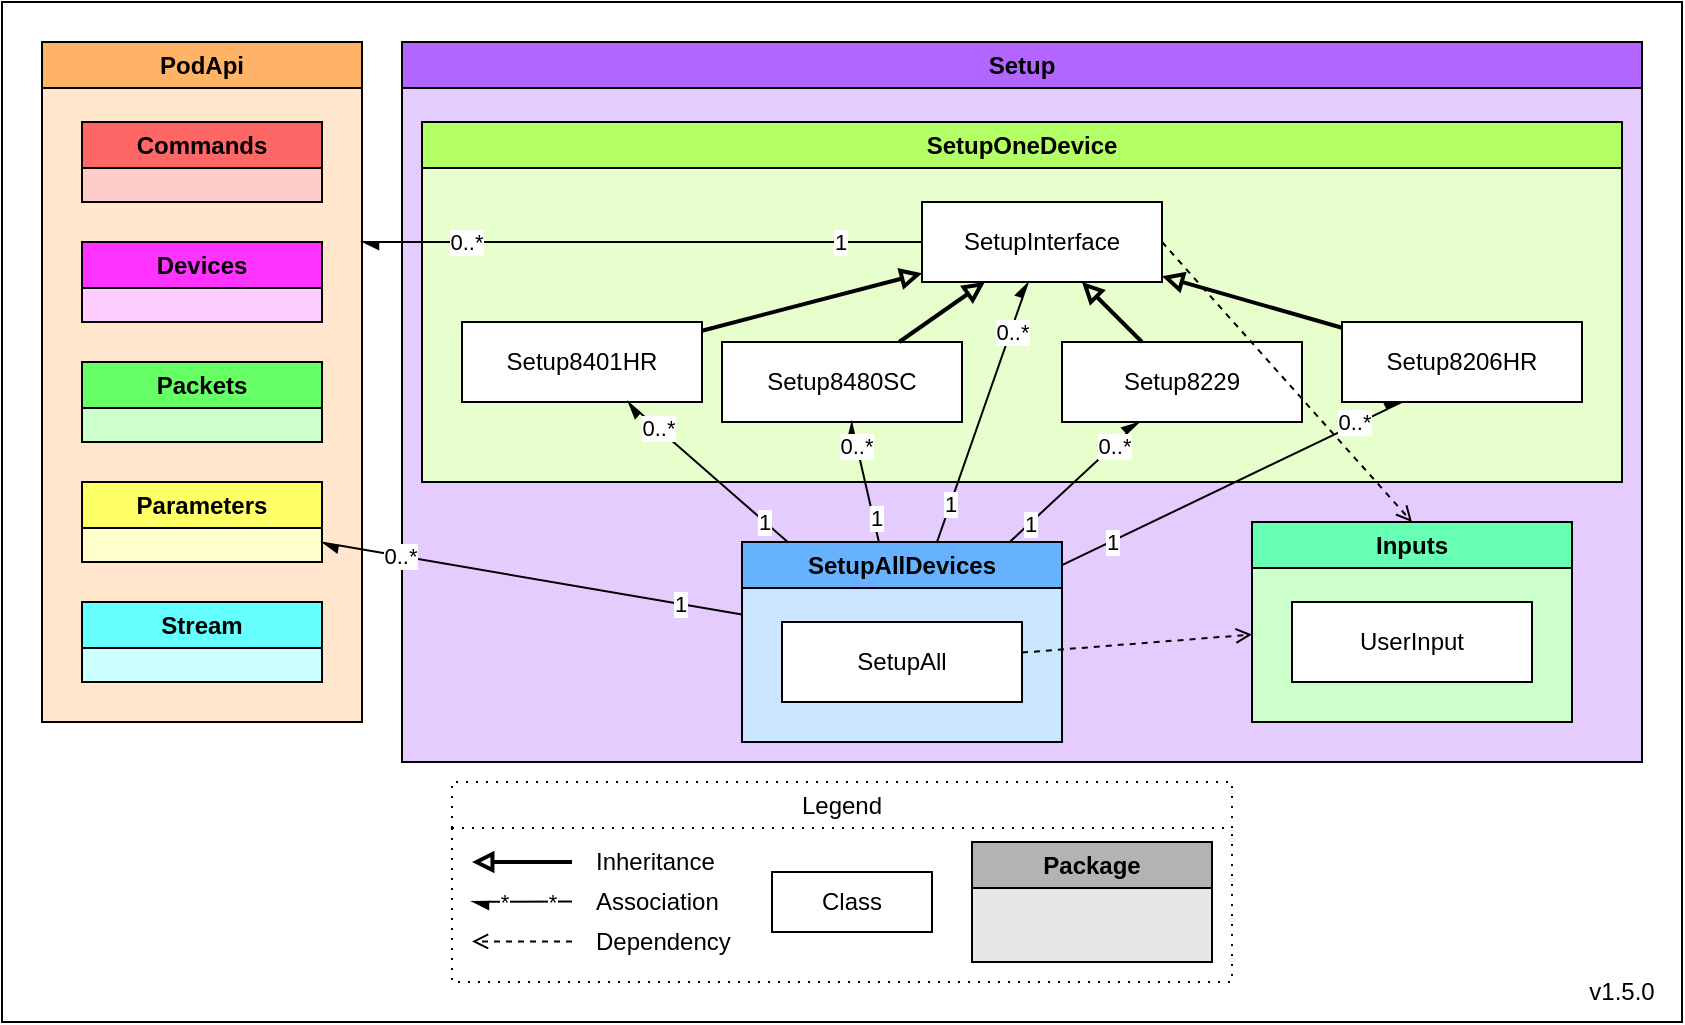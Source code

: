 <mxfile version="21.5.1" type="device">
  <diagram id="tKf8XaDg9jeE4zYhGg8-" name="Setup">
    <mxGraphModel dx="1418" dy="820" grid="1" gridSize="10" guides="1" tooltips="1" connect="1" arrows="1" fold="1" page="1" pageScale="1" pageWidth="850" pageHeight="1100" math="0" shadow="0">
      <root>
        <mxCell id="0" />
        <mxCell id="1" parent="0" />
        <mxCell id="Slde9tUgmKoTj4hSh21i-1" value="" style="rounded=0;whiteSpace=wrap;html=1;" parent="1" vertex="1">
          <mxGeometry x="5" y="10" width="840" height="510" as="geometry" />
        </mxCell>
        <mxCell id="Slde9tUgmKoTj4hSh21i-2" value="Legend" style="swimlane;whiteSpace=wrap;html=1;gradientColor=none;dashed=1;dashPattern=1 4;fontStyle=0" parent="1" vertex="1">
          <mxGeometry x="230" y="400" width="390" height="100" as="geometry" />
        </mxCell>
        <mxCell id="Slde9tUgmKoTj4hSh21i-3" value="Inheritance" style="text;html=1;strokeColor=none;fillColor=none;align=left;verticalAlign=middle;whiteSpace=wrap;rounded=0;fontStyle=0" parent="Slde9tUgmKoTj4hSh21i-2" vertex="1">
          <mxGeometry x="70" y="30" width="80" height="20" as="geometry" />
        </mxCell>
        <mxCell id="Slde9tUgmKoTj4hSh21i-4" value="" style="endArrow=block;html=1;endFill=0;strokeWidth=2;fontStyle=0" parent="Slde9tUgmKoTj4hSh21i-2" edge="1">
          <mxGeometry width="50" height="50" relative="1" as="geometry">
            <mxPoint x="60" y="40" as="sourcePoint" />
            <mxPoint x="10" y="40" as="targetPoint" />
          </mxGeometry>
        </mxCell>
        <mxCell id="Slde9tUgmKoTj4hSh21i-5" value="Association" style="text;html=1;strokeColor=none;fillColor=none;align=left;verticalAlign=middle;whiteSpace=wrap;rounded=0;fontStyle=0" parent="Slde9tUgmKoTj4hSh21i-2" vertex="1">
          <mxGeometry x="70" y="50" width="80" height="20" as="geometry" />
        </mxCell>
        <mxCell id="Slde9tUgmKoTj4hSh21i-9" value="Class" style="rounded=0;whiteSpace=wrap;html=1;" parent="Slde9tUgmKoTj4hSh21i-2" vertex="1">
          <mxGeometry x="160" y="45" width="80" height="30" as="geometry" />
        </mxCell>
        <mxCell id="Slde9tUgmKoTj4hSh21i-10" value="Package" style="swimlane;whiteSpace=wrap;html=1;fillColor=#B3B3B3;swimlaneFillColor=#E6E6E6;" parent="Slde9tUgmKoTj4hSh21i-2" vertex="1">
          <mxGeometry x="260" y="30" width="120" height="60" as="geometry" />
        </mxCell>
        <mxCell id="Slde9tUgmKoTj4hSh21i-11" value="" style="endArrow=open;html=1;endFill=0;dashed=1;fontStyle=0" parent="Slde9tUgmKoTj4hSh21i-2" edge="1">
          <mxGeometry width="50" height="50" relative="1" as="geometry">
            <mxPoint x="60" y="79.71" as="sourcePoint" />
            <mxPoint x="10" y="79.71" as="targetPoint" />
          </mxGeometry>
        </mxCell>
        <mxCell id="Slde9tUgmKoTj4hSh21i-12" value="Dependency" style="text;html=1;strokeColor=none;fillColor=none;align=left;verticalAlign=middle;whiteSpace=wrap;rounded=0;fontStyle=0" parent="Slde9tUgmKoTj4hSh21i-2" vertex="1">
          <mxGeometry x="70" y="70" width="80" height="20" as="geometry" />
        </mxCell>
        <mxCell id="GcOCYpmFMNabENArMYts-40" value="" style="endArrow=async;html=1;endFill=1;fontStyle=0" edge="1" parent="Slde9tUgmKoTj4hSh21i-2">
          <mxGeometry width="50" height="50" relative="1" as="geometry">
            <mxPoint x="60" y="59.71" as="sourcePoint" />
            <mxPoint x="10" y="59.96" as="targetPoint" />
          </mxGeometry>
        </mxCell>
        <mxCell id="GcOCYpmFMNabENArMYts-41" value="*" style="edgeLabel;html=1;align=center;verticalAlign=middle;resizable=0;points=[];fontStyle=0" vertex="1" connectable="0" parent="GcOCYpmFMNabENArMYts-40">
          <mxGeometry x="0.627" relative="1" as="geometry">
            <mxPoint x="6" as="offset" />
          </mxGeometry>
        </mxCell>
        <mxCell id="GcOCYpmFMNabENArMYts-42" value="*&lt;br&gt;" style="edgeLabel;html=1;align=center;verticalAlign=middle;resizable=0;points=[];fontStyle=0" vertex="1" connectable="0" parent="GcOCYpmFMNabENArMYts-40">
          <mxGeometry x="-0.706" relative="1" as="geometry">
            <mxPoint x="-3" as="offset" />
          </mxGeometry>
        </mxCell>
        <mxCell id="Slde9tUgmKoTj4hSh21i-13" value="v1.5.0" style="text;html=1;strokeColor=none;fillColor=none;align=center;verticalAlign=middle;whiteSpace=wrap;rounded=0;fontStyle=0" parent="1" vertex="1">
          <mxGeometry x="785" y="490" width="60" height="30" as="geometry" />
        </mxCell>
        <mxCell id="R2ghkeG9O-_2AuDWkGvL-6" value="Setup" style="swimlane;whiteSpace=wrap;html=1;fillColor=#B266FF;swimlaneFillColor=#E5CCFF;" parent="1" vertex="1">
          <mxGeometry x="205" y="30" width="620" height="360" as="geometry" />
        </mxCell>
        <mxCell id="R2ghkeG9O-_2AuDWkGvL-4" value="SetupOneDevice" style="swimlane;whiteSpace=wrap;html=1;fillColor=#B3FF66;swimlaneFillColor=#E6FFCC;" parent="R2ghkeG9O-_2AuDWkGvL-6" vertex="1">
          <mxGeometry x="10" y="40" width="600" height="180" as="geometry" />
        </mxCell>
        <mxCell id="x58oY4TgvYuZlQ18G-Yt-39" value="Setup8401HR" style="rounded=0;whiteSpace=wrap;html=1;fontStyle=0" parent="R2ghkeG9O-_2AuDWkGvL-4" vertex="1">
          <mxGeometry x="20" y="100" width="120" height="40" as="geometry" />
        </mxCell>
        <mxCell id="x58oY4TgvYuZlQ18G-Yt-43" value="&lt;span&gt;Setup8480SC&lt;/span&gt;" style="rounded=0;whiteSpace=wrap;html=1;fontStyle=0" parent="R2ghkeG9O-_2AuDWkGvL-4" vertex="1">
          <mxGeometry x="150" y="110" width="120" height="40" as="geometry" />
        </mxCell>
        <mxCell id="x58oY4TgvYuZlQ18G-Yt-41" value="SetupInterface" style="rounded=0;whiteSpace=wrap;html=1;fontStyle=0" parent="R2ghkeG9O-_2AuDWkGvL-4" vertex="1">
          <mxGeometry x="250" y="40" width="120" height="40" as="geometry" />
        </mxCell>
        <mxCell id="x58oY4TgvYuZlQ18G-Yt-4" value="" style="endArrow=block;html=1;endFill=0;strokeWidth=2;fontStyle=0" parent="R2ghkeG9O-_2AuDWkGvL-4" source="x58oY4TgvYuZlQ18G-Yt-39" target="x58oY4TgvYuZlQ18G-Yt-41" edge="1">
          <mxGeometry width="50" height="50" relative="1" as="geometry">
            <mxPoint x="-11" y="788.22" as="sourcePoint" />
            <mxPoint x="-248" y="937.22" as="targetPoint" />
          </mxGeometry>
        </mxCell>
        <mxCell id="x58oY4TgvYuZlQ18G-Yt-8" value="" style="endArrow=block;html=1;endFill=0;strokeWidth=2;fontStyle=0" parent="R2ghkeG9O-_2AuDWkGvL-4" source="x58oY4TgvYuZlQ18G-Yt-43" target="x58oY4TgvYuZlQ18G-Yt-41" edge="1">
          <mxGeometry width="50" height="50" relative="1" as="geometry">
            <mxPoint x="111" y="1202.22" as="sourcePoint" />
            <mxPoint x="18" y="1073.22" as="targetPoint" />
          </mxGeometry>
        </mxCell>
        <mxCell id="x58oY4TgvYuZlQ18G-Yt-42" value="Setup8229" style="rounded=0;whiteSpace=wrap;html=1;fontStyle=0" parent="R2ghkeG9O-_2AuDWkGvL-4" vertex="1">
          <mxGeometry x="320" y="110" width="120" height="40" as="geometry" />
        </mxCell>
        <mxCell id="x58oY4TgvYuZlQ18G-Yt-7" value="" style="endArrow=block;html=1;endFill=0;strokeWidth=2;fontStyle=0" parent="R2ghkeG9O-_2AuDWkGvL-4" source="x58oY4TgvYuZlQ18G-Yt-42" target="x58oY4TgvYuZlQ18G-Yt-41" edge="1">
          <mxGeometry width="50" height="50" relative="1" as="geometry">
            <mxPoint x="117" y="819.22" as="sourcePoint" />
            <mxPoint x="21" y="959.22" as="targetPoint" />
          </mxGeometry>
        </mxCell>
        <mxCell id="x58oY4TgvYuZlQ18G-Yt-35" value="Setup8206HR" style="rounded=0;whiteSpace=wrap;html=1;fontStyle=0" parent="R2ghkeG9O-_2AuDWkGvL-4" vertex="1">
          <mxGeometry x="460" y="100" width="120" height="40" as="geometry" />
        </mxCell>
        <mxCell id="x58oY4TgvYuZlQ18G-Yt-3" value="" style="endArrow=block;html=1;endFill=0;strokeWidth=2;fontStyle=0" parent="R2ghkeG9O-_2AuDWkGvL-4" source="x58oY4TgvYuZlQ18G-Yt-35" target="x58oY4TgvYuZlQ18G-Yt-41" edge="1">
          <mxGeometry width="50" height="50" relative="1" as="geometry">
            <mxPoint x="-470" y="787.22" as="sourcePoint" />
            <mxPoint x="-550" y="769.22" as="targetPoint" />
          </mxGeometry>
        </mxCell>
        <mxCell id="R2ghkeG9O-_2AuDWkGvL-1" value="Inputs" style="swimlane;whiteSpace=wrap;html=1;fillColor=#66FFB3;swimlaneFillColor=#CCFFCC;" parent="R2ghkeG9O-_2AuDWkGvL-6" vertex="1">
          <mxGeometry x="425" y="240" width="160" height="100" as="geometry" />
        </mxCell>
        <mxCell id="x58oY4TgvYuZlQ18G-Yt-40" value="UserInput" style="rounded=0;whiteSpace=wrap;html=1;fontStyle=0" parent="R2ghkeG9O-_2AuDWkGvL-1" vertex="1">
          <mxGeometry x="20" y="40" width="120" height="40" as="geometry" />
        </mxCell>
        <mxCell id="x58oY4TgvYuZlQ18G-Yt-5" value="" style="endArrow=open;html=1;endFill=0;dashed=1;fontStyle=0;exitX=1;exitY=0.5;exitDx=0;exitDy=0;entryX=0.5;entryY=0;entryDx=0;entryDy=0;" parent="R2ghkeG9O-_2AuDWkGvL-6" source="x58oY4TgvYuZlQ18G-Yt-41" target="R2ghkeG9O-_2AuDWkGvL-1" edge="1">
          <mxGeometry width="50" height="50" relative="1" as="geometry">
            <mxPoint x="574" y="125.22" as="sourcePoint" />
            <mxPoint x="425" y="270" as="targetPoint" />
          </mxGeometry>
        </mxCell>
        <mxCell id="3bQQR4EIXgQ4GpRWXqI2-1" value="SetupAllDevices" style="swimlane;whiteSpace=wrap;html=1;fillColor=#66B2FF;swimlaneFillColor=#CCE5FF;" parent="R2ghkeG9O-_2AuDWkGvL-6" vertex="1">
          <mxGeometry x="170" y="250" width="160" height="100" as="geometry" />
        </mxCell>
        <mxCell id="x58oY4TgvYuZlQ18G-Yt-34" value="SetupAll" style="rounded=0;whiteSpace=wrap;html=1;fontStyle=0" parent="3bQQR4EIXgQ4GpRWXqI2-1" vertex="1">
          <mxGeometry x="20" y="40" width="120" height="40" as="geometry" />
        </mxCell>
        <mxCell id="6afBlCEfeBArHvcIuozF-1" value="" style="endArrow=open;html=1;endFill=0;dashed=1;fontStyle=0;" parent="R2ghkeG9O-_2AuDWkGvL-6" source="x58oY4TgvYuZlQ18G-Yt-34" target="R2ghkeG9O-_2AuDWkGvL-1" edge="1">
          <mxGeometry width="50" height="50" relative="1" as="geometry">
            <mxPoint x="264" y="430" as="sourcePoint" />
            <mxPoint x="396" y="540" as="targetPoint" />
          </mxGeometry>
        </mxCell>
        <mxCell id="x58oY4TgvYuZlQ18G-Yt-58" value="" style="endArrow=async;html=1;endFill=1;fontStyle=0" parent="R2ghkeG9O-_2AuDWkGvL-6" source="3bQQR4EIXgQ4GpRWXqI2-1" target="x58oY4TgvYuZlQ18G-Yt-43" edge="1">
          <mxGeometry width="50" height="50" relative="1" as="geometry">
            <mxPoint x="1895" y="467" as="sourcePoint" />
            <mxPoint x="1289" y="644" as="targetPoint" />
          </mxGeometry>
        </mxCell>
        <mxCell id="x58oY4TgvYuZlQ18G-Yt-59" value="0..*" style="edgeLabel;html=1;align=center;verticalAlign=middle;resizable=0;points=[];fontStyle=0" parent="x58oY4TgvYuZlQ18G-Yt-58" vertex="1" connectable="0">
          <mxGeometry x="0.627" relative="1" as="geometry">
            <mxPoint as="offset" />
          </mxGeometry>
        </mxCell>
        <mxCell id="x58oY4TgvYuZlQ18G-Yt-60" value="1" style="edgeLabel;html=1;align=center;verticalAlign=middle;resizable=0;points=[];fontStyle=0" parent="x58oY4TgvYuZlQ18G-Yt-58" vertex="1" connectable="0">
          <mxGeometry x="-0.706" relative="1" as="geometry">
            <mxPoint y="-3" as="offset" />
          </mxGeometry>
        </mxCell>
        <mxCell id="x58oY4TgvYuZlQ18G-Yt-30" value="" style="endArrow=async;html=1;endFill=1;fontStyle=0" parent="R2ghkeG9O-_2AuDWkGvL-6" source="3bQQR4EIXgQ4GpRWXqI2-1" target="x58oY4TgvYuZlQ18G-Yt-41" edge="1">
          <mxGeometry width="50" height="50" relative="1" as="geometry">
            <mxPoint x="1420" y="578.22" as="sourcePoint" />
            <mxPoint x="1140" y="477.22" as="targetPoint" />
          </mxGeometry>
        </mxCell>
        <mxCell id="x58oY4TgvYuZlQ18G-Yt-31" value="0..*" style="edgeLabel;html=1;align=center;verticalAlign=middle;resizable=0;points=[];fontStyle=0" parent="x58oY4TgvYuZlQ18G-Yt-30" vertex="1" connectable="0">
          <mxGeometry x="0.627" relative="1" as="geometry">
            <mxPoint as="offset" />
          </mxGeometry>
        </mxCell>
        <mxCell id="x58oY4TgvYuZlQ18G-Yt-32" value="1" style="edgeLabel;html=1;align=center;verticalAlign=middle;resizable=0;points=[];fontStyle=0" parent="x58oY4TgvYuZlQ18G-Yt-30" vertex="1" connectable="0">
          <mxGeometry x="-0.706" relative="1" as="geometry">
            <mxPoint as="offset" />
          </mxGeometry>
        </mxCell>
        <mxCell id="x58oY4TgvYuZlQ18G-Yt-55" value="" style="endArrow=async;html=1;endFill=1;fontStyle=0" parent="R2ghkeG9O-_2AuDWkGvL-6" source="3bQQR4EIXgQ4GpRWXqI2-1" target="x58oY4TgvYuZlQ18G-Yt-42" edge="1">
          <mxGeometry width="50" height="50" relative="1" as="geometry">
            <mxPoint x="1893" y="436" as="sourcePoint" />
            <mxPoint x="1316" y="302" as="targetPoint" />
          </mxGeometry>
        </mxCell>
        <mxCell id="x58oY4TgvYuZlQ18G-Yt-56" value="0..*" style="edgeLabel;html=1;align=center;verticalAlign=middle;resizable=0;points=[];fontStyle=0" parent="x58oY4TgvYuZlQ18G-Yt-55" vertex="1" connectable="0">
          <mxGeometry x="0.627" relative="1" as="geometry">
            <mxPoint as="offset" />
          </mxGeometry>
        </mxCell>
        <mxCell id="x58oY4TgvYuZlQ18G-Yt-57" value="1" style="edgeLabel;html=1;align=center;verticalAlign=middle;resizable=0;points=[];fontStyle=0" parent="x58oY4TgvYuZlQ18G-Yt-55" vertex="1" connectable="0">
          <mxGeometry x="-0.706" relative="1" as="geometry">
            <mxPoint as="offset" />
          </mxGeometry>
        </mxCell>
        <mxCell id="x58oY4TgvYuZlQ18G-Yt-52" value="" style="endArrow=async;html=1;endFill=1;fontStyle=0" parent="R2ghkeG9O-_2AuDWkGvL-6" source="3bQQR4EIXgQ4GpRWXqI2-1" target="x58oY4TgvYuZlQ18G-Yt-39" edge="1">
          <mxGeometry width="50" height="50" relative="1" as="geometry">
            <mxPoint x="175" y="250" as="sourcePoint" />
            <mxPoint x="1286" y="136" as="targetPoint" />
          </mxGeometry>
        </mxCell>
        <mxCell id="x58oY4TgvYuZlQ18G-Yt-53" value="0..*" style="edgeLabel;html=1;align=center;verticalAlign=middle;resizable=0;points=[];fontStyle=0" parent="x58oY4TgvYuZlQ18G-Yt-52" vertex="1" connectable="0">
          <mxGeometry x="0.627" relative="1" as="geometry">
            <mxPoint as="offset" />
          </mxGeometry>
        </mxCell>
        <mxCell id="x58oY4TgvYuZlQ18G-Yt-54" value="1" style="edgeLabel;html=1;align=center;verticalAlign=middle;resizable=0;points=[];fontStyle=0" parent="x58oY4TgvYuZlQ18G-Yt-52" vertex="1" connectable="0">
          <mxGeometry x="-0.706" relative="1" as="geometry">
            <mxPoint as="offset" />
          </mxGeometry>
        </mxCell>
        <mxCell id="x58oY4TgvYuZlQ18G-Yt-49" value="" style="endArrow=async;html=1;endFill=1;fontStyle=0;entryX=0.25;entryY=1;entryDx=0;entryDy=0;" parent="R2ghkeG9O-_2AuDWkGvL-6" source="3bQQR4EIXgQ4GpRWXqI2-1" target="x58oY4TgvYuZlQ18G-Yt-35" edge="1">
          <mxGeometry width="50" height="50" relative="1" as="geometry">
            <mxPoint x="1893" y="450" as="sourcePoint" />
            <mxPoint x="495" y="190" as="targetPoint" />
          </mxGeometry>
        </mxCell>
        <mxCell id="x58oY4TgvYuZlQ18G-Yt-50" value="0..*" style="edgeLabel;html=1;align=center;verticalAlign=middle;resizable=0;points=[];fontStyle=0" parent="x58oY4TgvYuZlQ18G-Yt-49" vertex="1" connectable="0">
          <mxGeometry x="0.627" relative="1" as="geometry">
            <mxPoint x="7" y="-5" as="offset" />
          </mxGeometry>
        </mxCell>
        <mxCell id="x58oY4TgvYuZlQ18G-Yt-51" value="1" style="edgeLabel;html=1;align=center;verticalAlign=middle;resizable=0;points=[];fontStyle=0" parent="x58oY4TgvYuZlQ18G-Yt-49" vertex="1" connectable="0">
          <mxGeometry x="-0.706" relative="1" as="geometry">
            <mxPoint as="offset" />
          </mxGeometry>
        </mxCell>
        <mxCell id="44-xXmvqAvaM7QKxlZ_v-1" value="PodApi" style="swimlane;whiteSpace=wrap;html=1;fillColor=#FFB366;swimlaneFillColor=#FFE6CC;" parent="1" vertex="1">
          <mxGeometry x="25" y="30" width="160" height="340" as="geometry">
            <mxRectangle x="100" y="250" width="80" height="30" as="alternateBounds" />
          </mxGeometry>
        </mxCell>
        <mxCell id="44-xXmvqAvaM7QKxlZ_v-3" value="Devices" style="swimlane;whiteSpace=wrap;html=1;fillColor=#FF33FF;swimlaneFillColor=#FFCCFF;" parent="44-xXmvqAvaM7QKxlZ_v-1" vertex="1">
          <mxGeometry x="20" y="100" width="120" height="40" as="geometry">
            <mxRectangle x="20" y="100" width="90" height="30" as="alternateBounds" />
          </mxGeometry>
        </mxCell>
        <mxCell id="44-xXmvqAvaM7QKxlZ_v-2" value="Parameters" style="swimlane;whiteSpace=wrap;html=1;fillColor=#FFFF66;swimlaneFillColor=#FFFFCC;" parent="44-xXmvqAvaM7QKxlZ_v-1" vertex="1">
          <mxGeometry x="20" y="220" width="120" height="40" as="geometry">
            <mxRectangle x="20" y="40" width="110" height="30" as="alternateBounds" />
          </mxGeometry>
        </mxCell>
        <mxCell id="44-xXmvqAvaM7QKxlZ_v-4" value="Packets" style="swimlane;whiteSpace=wrap;html=1;fillColor=#66FF66;swimlaneFillColor=#CCFFCC;" parent="44-xXmvqAvaM7QKxlZ_v-1" vertex="1">
          <mxGeometry x="20" y="160" width="120" height="40" as="geometry">
            <mxRectangle x="20" y="160" width="90" height="30" as="alternateBounds" />
          </mxGeometry>
        </mxCell>
        <mxCell id="-ZBPmyoN-2S2QFg2cxVi-8" value="Commands" style="swimlane;whiteSpace=wrap;html=1;fillColor=#FF6666;swimlaneFillColor=#FFCCCC;" parent="44-xXmvqAvaM7QKxlZ_v-1" vertex="1">
          <mxGeometry x="20" y="40" width="120" height="40" as="geometry">
            <mxRectangle x="20" y="160" width="90" height="30" as="alternateBounds" />
          </mxGeometry>
        </mxCell>
        <mxCell id="GcOCYpmFMNabENArMYts-39" value="Stream" style="swimlane;whiteSpace=wrap;html=1;fillColor=#66FFFF;swimlaneFillColor=#CCFFFF;gradientColor=none;" vertex="1" parent="44-xXmvqAvaM7QKxlZ_v-1">
          <mxGeometry x="20" y="280" width="120" height="40" as="geometry">
            <mxRectangle x="20" y="160" width="90" height="30" as="alternateBounds" />
          </mxGeometry>
        </mxCell>
        <mxCell id="dNYJTxA5BcY9geEYnfP1-13" value="" style="endArrow=async;html=1;endFill=1;fontStyle=0" parent="1" source="x58oY4TgvYuZlQ18G-Yt-41" edge="1">
          <mxGeometry width="50" height="50" relative="1" as="geometry">
            <mxPoint x="345" y="250" as="sourcePoint" />
            <mxPoint x="185" y="130" as="targetPoint" />
          </mxGeometry>
        </mxCell>
        <mxCell id="dNYJTxA5BcY9geEYnfP1-14" value="0..*" style="edgeLabel;html=1;align=center;verticalAlign=middle;resizable=0;points=[];fontStyle=0" parent="dNYJTxA5BcY9geEYnfP1-13" vertex="1" connectable="0">
          <mxGeometry x="0.627" relative="1" as="geometry">
            <mxPoint as="offset" />
          </mxGeometry>
        </mxCell>
        <mxCell id="dNYJTxA5BcY9geEYnfP1-15" value="1" style="edgeLabel;html=1;align=center;verticalAlign=middle;resizable=0;points=[];fontStyle=0" parent="dNYJTxA5BcY9geEYnfP1-13" vertex="1" connectable="0">
          <mxGeometry x="-0.706" relative="1" as="geometry">
            <mxPoint as="offset" />
          </mxGeometry>
        </mxCell>
        <mxCell id="-ZBPmyoN-2S2QFg2cxVi-1" value="" style="endArrow=async;html=1;endFill=1;fontStyle=0" parent="1" source="3bQQR4EIXgQ4GpRWXqI2-1" target="44-xXmvqAvaM7QKxlZ_v-2" edge="1">
          <mxGeometry width="50" height="50" relative="1" as="geometry">
            <mxPoint x="317" y="170" as="sourcePoint" />
            <mxPoint x="215" y="282" as="targetPoint" />
          </mxGeometry>
        </mxCell>
        <mxCell id="-ZBPmyoN-2S2QFg2cxVi-2" value="0..*" style="edgeLabel;html=1;align=center;verticalAlign=middle;resizable=0;points=[];fontStyle=0" parent="-ZBPmyoN-2S2QFg2cxVi-1" vertex="1" connectable="0">
          <mxGeometry x="0.627" relative="1" as="geometry">
            <mxPoint as="offset" />
          </mxGeometry>
        </mxCell>
        <mxCell id="-ZBPmyoN-2S2QFg2cxVi-3" value="1" style="edgeLabel;html=1;align=center;verticalAlign=middle;resizable=0;points=[];fontStyle=0" parent="-ZBPmyoN-2S2QFg2cxVi-1" vertex="1" connectable="0">
          <mxGeometry x="-0.706" relative="1" as="geometry">
            <mxPoint as="offset" />
          </mxGeometry>
        </mxCell>
      </root>
    </mxGraphModel>
  </diagram>
</mxfile>

